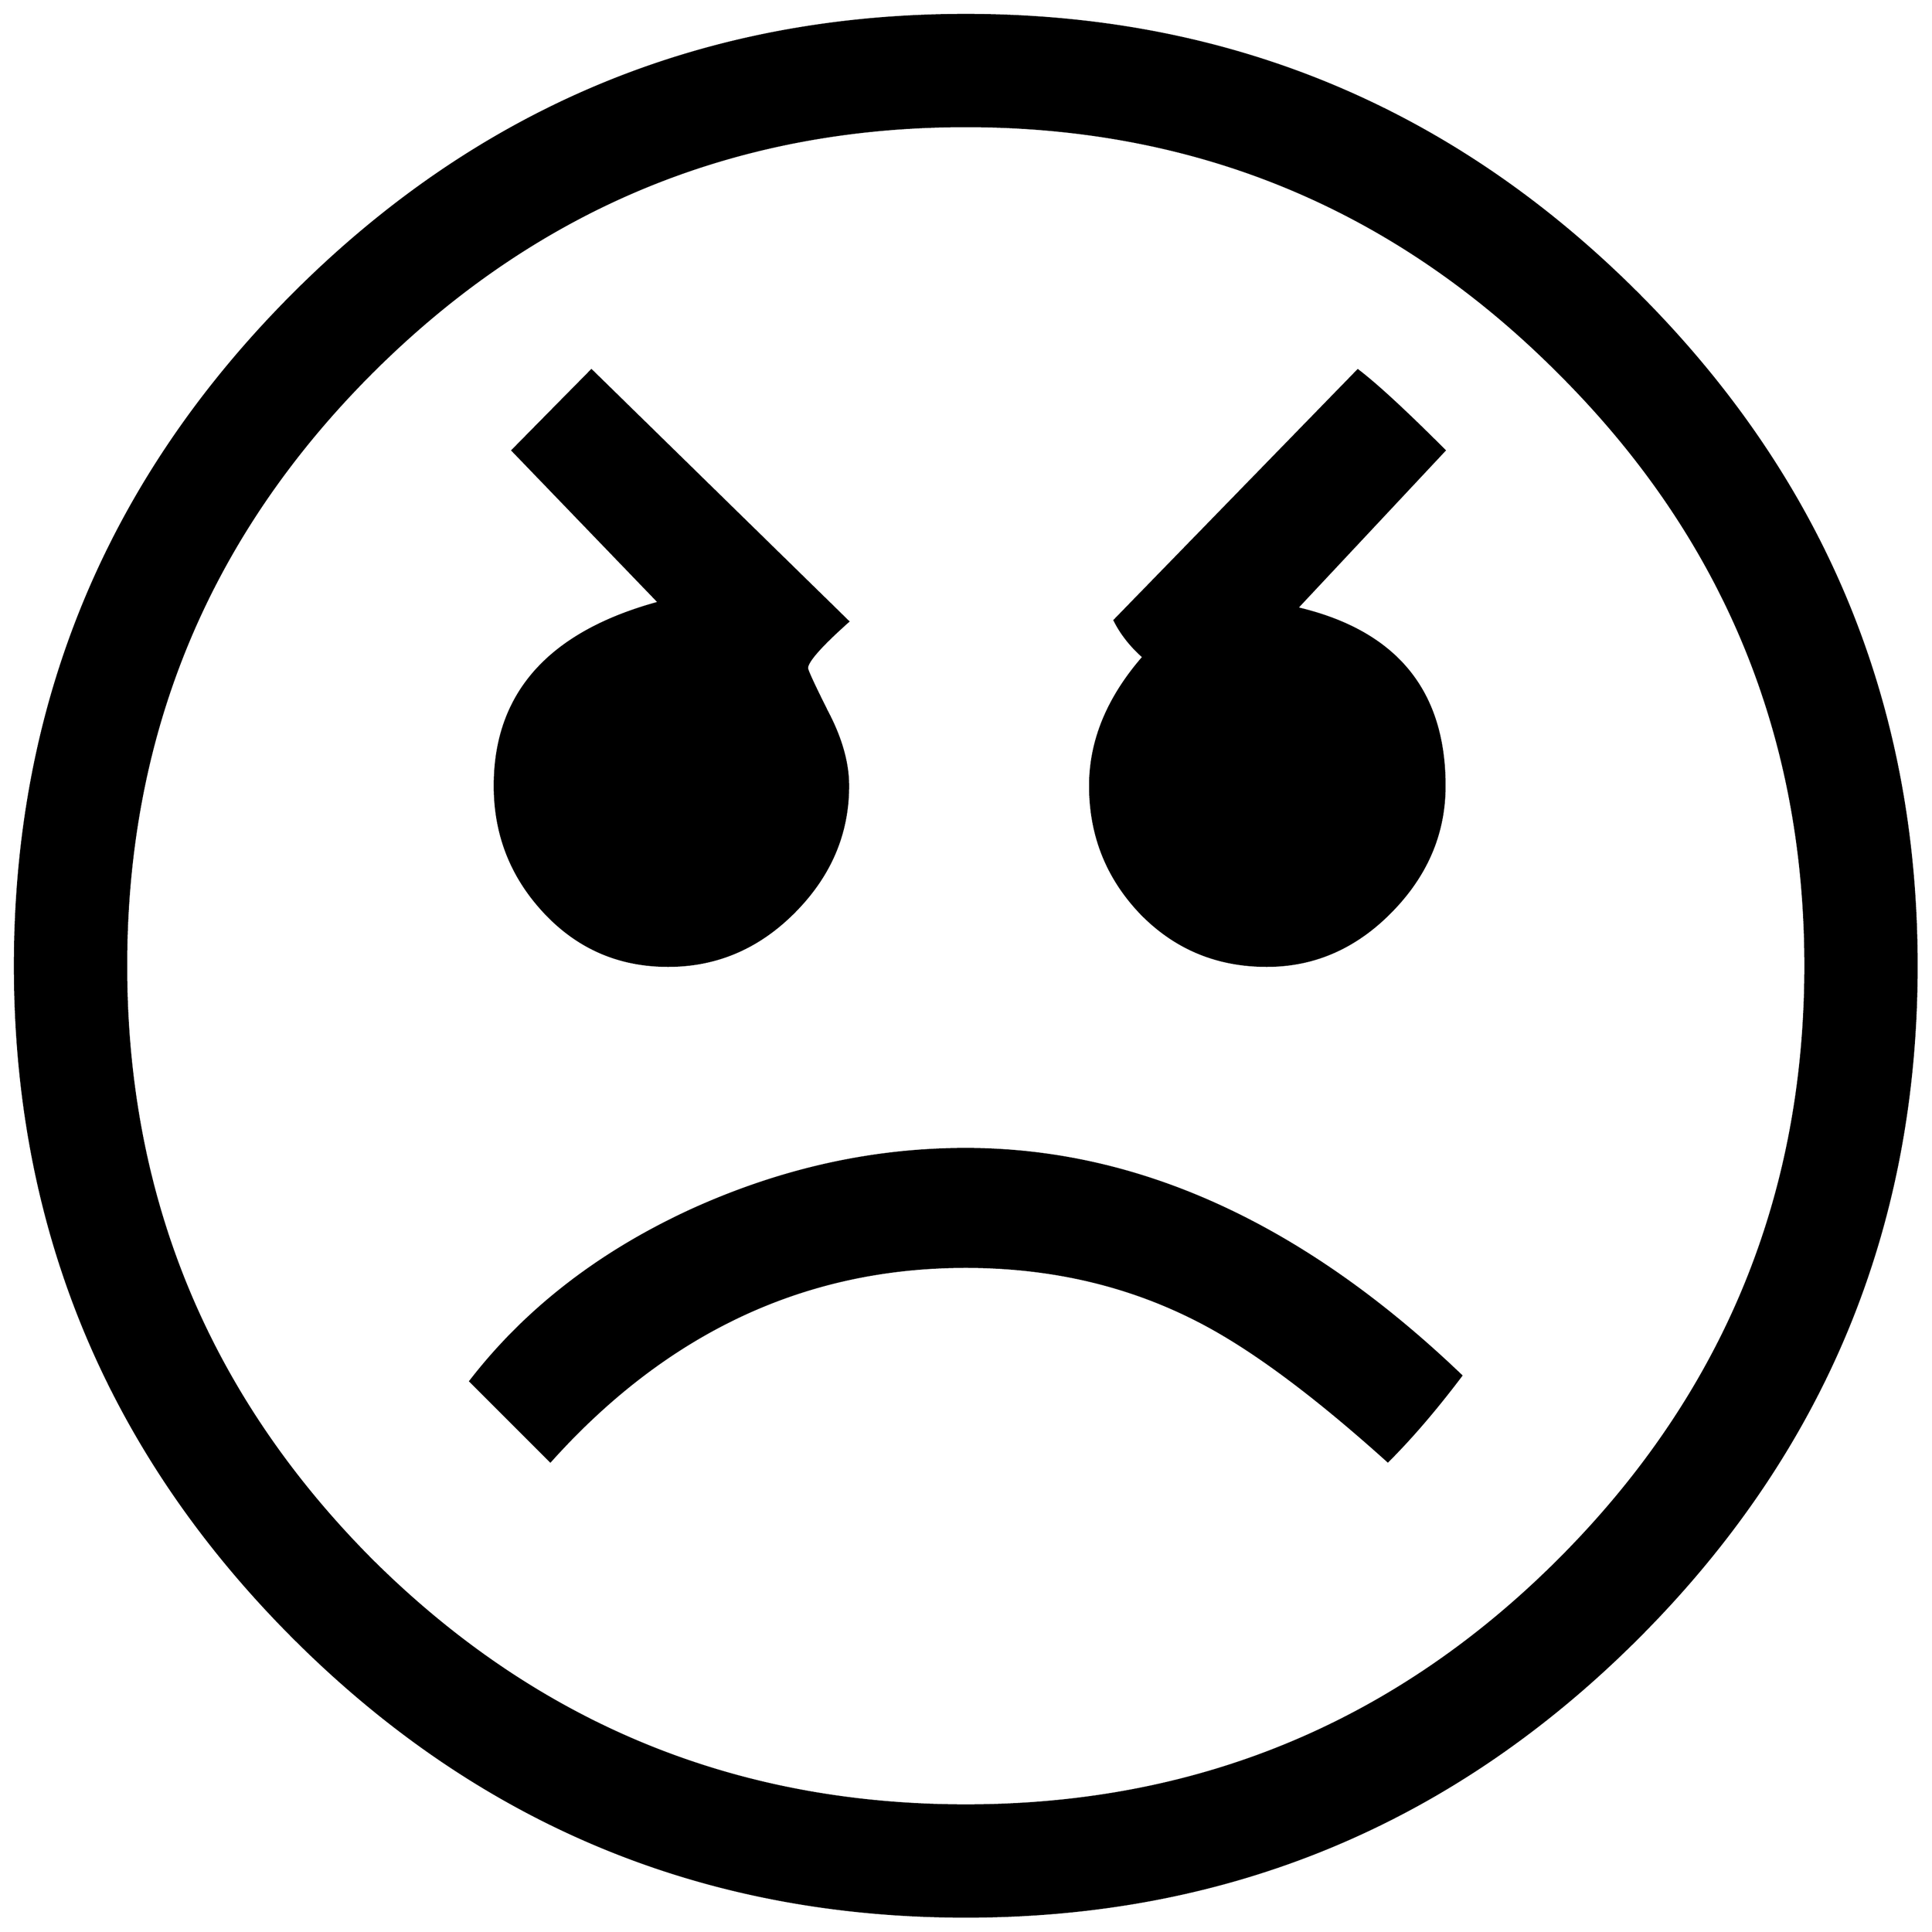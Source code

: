 


\begin{tikzpicture}[y=0.80pt, x=0.80pt, yscale=-1.0, xscale=1.0, inner sep=0pt, outer sep=0pt]
\begin{scope}[shift={(100.0,1706.0)},nonzero rule]
  \path[draw=.,fill=.,line width=1.600pt] (1794.0,-582.0) ..
    controls (1794.0,-346.0) and (1710.333,-144.333) ..
    (1543.0,23.0) .. controls (1375.667,190.333) and (1174.0,274.0)
    .. (938.0,274.0) .. controls (702.0,274.0) and (500.333,190.333)
    .. (333.0,23.0) .. controls (165.667,-144.333) and (82.0,-346.0)
    .. (82.0,-582.0) .. controls (82.0,-818.0) and
    (165.667,-1019.667) .. (333.0,-1187.0) .. controls
    (500.333,-1354.333) and (702.0,-1438.0) .. (938.0,-1438.0) ..
    controls (1174.0,-1438.0) and (1375.667,-1354.333) ..
    (1543.0,-1187.0) .. controls (1710.333,-1019.667) and
    (1794.0,-818.0) .. (1794.0,-582.0) -- cycle(1694.0,-582.0)
    .. controls (1694.0,-790.667) and (1620.0,-968.667) ..
    (1472.0,-1116.0) .. controls (1324.667,-1264.0) and
    (1146.667,-1338.0) .. (938.0,-1338.0) .. controls
    (729.333,-1338.0) and (551.0,-1264.0) .. (403.0,-1116.0) ..
    controls (255.667,-968.667) and (182.0,-790.667) .. (182.0,-582.0)
    .. controls (182.0,-373.333) and (255.667,-195.0) ..
    (403.0,-47.0) .. controls (551.0,100.333) and (729.333,174.0) ..
    (938.0,174.0) .. controls (1146.667,174.0) and (1324.667,100.333)
    .. (1472.0,-47.0) .. controls (1620.0,-195.0) and
    (1694.0,-373.333) .. (1694.0,-582.0) -- cycle(1369.0,-744.0)
    .. controls (1369.0,-701.333) and (1353.0,-663.667) ..
    (1321.0,-631.0) .. controls (1289.0,-598.333) and
    (1251.667,-582.0) .. (1209.0,-582.0) .. controls
    (1164.333,-582.0) and (1126.667,-597.667) .. (1096.0,-629.0) ..
    controls (1065.333,-661.0) and (1050.0,-699.333) ..
    (1050.0,-744.0) .. controls (1050.0,-784.667) and
    (1066.0,-823.333) .. (1098.0,-860.0) .. controls
    (1086.667,-870.0) and (1078.0,-881.0) .. (1072.0,-893.0) --
    (1291.0,-1118.0) .. controls (1307.667,-1105.333) and
    (1333.667,-1081.333) .. (1369.0,-1046.0) -- (1236.0,-904.0) ..
    controls (1324.667,-883.333) and (1369.0,-830.0) ..
    (1369.0,-744.0) -- cycle(832.0,-744.0) .. controls
    (832.0,-700.667) and (815.667,-662.667) .. (783.0,-630.0) ..
    controls (751.0,-598.0) and (713.333,-582.0) .. (670.0,-582.0)
    .. controls (626.0,-582.0) and (589.0,-598.0) ..
    (559.0,-630.0) .. controls (529.0,-662.0) and (514.0,-700.0)
    .. (514.0,-744.0) .. controls (514.0,-827.333) and
    (563.333,-882.333) .. (662.0,-909.0) -- (530.0,-1046.0) --
    (601.0,-1118.0) -- (832.0,-892.0) .. controls (807.333,-870.0)
    and (795.0,-856.0) .. (795.0,-850.0) .. controls
    (795.0,-848.0) and (801.0,-835.0) .. (813.0,-811.0) ..
    controls (825.667,-787.0) and (832.0,-764.667) .. (832.0,-744.0)
    -- cycle(1384.0,-213.0) .. controls (1361.333,-183.0) and
    (1339.333,-157.333) .. (1318.0,-136.0) .. controls
    (1250.667,-196.667) and (1193.333,-239.0) .. (1146.0,-263.0) ..
    controls (1083.333,-295.0) and (1014.0,-311.0) ..
    (938.0,-311.0) .. controls (793.333,-311.0) and (668.667,-252.667)
    .. (564.0,-136.0) -- (492.0,-208.0) .. controls
    (542.0,-272.667) and (608.333,-324.0) .. (691.0,-362.0) ..
    controls (771.667,-398.667) and (854.0,-417.0) .. (938.0,-417.0)
    .. controls (1093.333,-417.0) and (1242.0,-349.0) ..
    (1384.0,-213.0) -- cycle;
\end{scope}

\end{tikzpicture}

